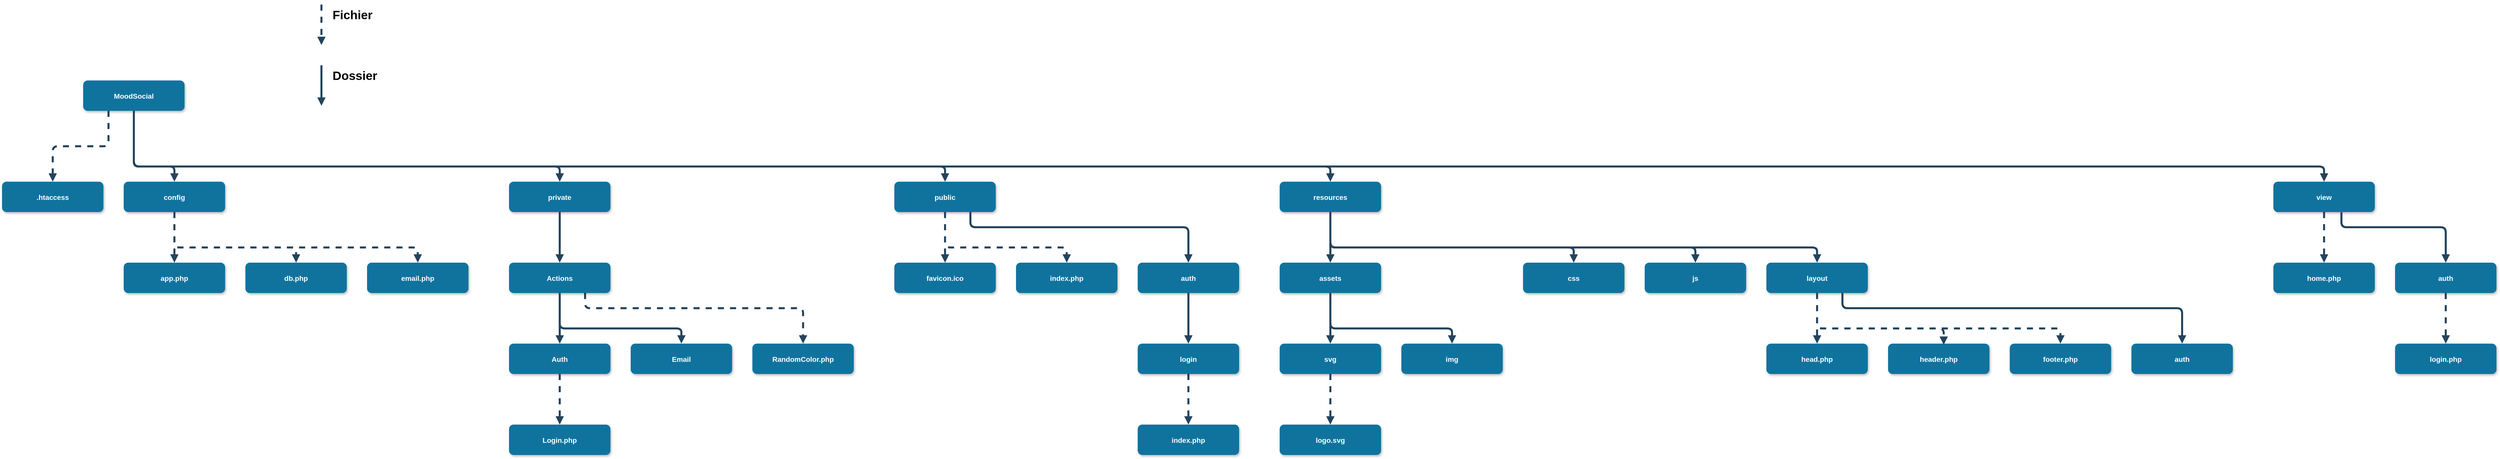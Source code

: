 <mxfile version="26.0.16">
  <diagram name="Page-1" id="97916047-d0de-89f5-080d-49f4d83e522f">
    <mxGraphModel dx="5185" dy="2995" grid="1" gridSize="10" guides="1" tooltips="1" connect="1" arrows="1" fold="1" page="1" pageScale="1.5" pageWidth="1169" pageHeight="827" background="none" math="0" shadow="0">
      <root>
        <mxCell id="0" />
        <mxCell id="1" parent="0" />
        <mxCell id="2" value="MoodSocial" style="rounded=1;fillColor=#10739E;strokeColor=none;shadow=1;gradientColor=none;fontStyle=1;fontColor=#FFFFFF;fontSize=14;" parent="1" vertex="1">
          <mxGeometry x="520" y="350" width="200" height="60" as="geometry" />
        </mxCell>
        <mxCell id="ibaPYq17Of_60Ao_4P2H-57" value="" style="edgeStyle=elbowEdgeStyle;elbow=vertical;strokeWidth=4;endArrow=block;endFill=1;fontStyle=1;dashed=1;strokeColor=#23445D;entryX=0.5;entryY=0;entryDx=0;entryDy=0;exitX=0.75;exitY=1;exitDx=0;exitDy=0;" edge="1" parent="1" source="ibaPYq17Of_60Ao_4P2H-80" target="ibaPYq17Of_60Ao_4P2H-86">
          <mxGeometry x="22" y="165.5" width="100" height="100" as="geometry">
            <mxPoint x="1939.41" y="770" as="sourcePoint" />
            <mxPoint x="1939.41" y="850" as="targetPoint" />
            <Array as="points">
              <mxPoint x="1929.41" y="800" />
            </Array>
          </mxGeometry>
        </mxCell>
        <mxCell id="ibaPYq17Of_60Ao_4P2H-58" value="" style="edgeStyle=elbowEdgeStyle;elbow=vertical;strokeWidth=4;endArrow=block;endFill=1;fontStyle=1;strokeColor=#23445D;entryX=0.5;entryY=0;entryDx=0;entryDy=0;exitX=0.5;exitY=1;exitDx=0;exitDy=0;" edge="1" parent="1" source="2" target="ibaPYq17Of_60Ao_4P2H-59">
          <mxGeometry x="22" y="165.5" width="100" height="100" as="geometry">
            <mxPoint x="939.41" y="460" as="sourcePoint" />
            <mxPoint x="939.41" y="540" as="targetPoint" />
            <Array as="points">
              <mxPoint x="1030" y="520" />
            </Array>
          </mxGeometry>
        </mxCell>
        <mxCell id="ibaPYq17Of_60Ao_4P2H-59" value="private" style="rounded=1;fillColor=#10739E;strokeColor=none;shadow=1;gradientColor=none;fontStyle=1;fontColor=#FFFFFF;fontSize=14;" vertex="1" parent="1">
          <mxGeometry x="1360" y="550" width="200" height="60" as="geometry" />
        </mxCell>
        <mxCell id="ibaPYq17Of_60Ao_4P2H-60" value="config" style="rounded=1;fillColor=#10739E;strokeColor=none;shadow=1;gradientColor=none;fontStyle=1;fontColor=#FFFFFF;fontSize=14;" vertex="1" parent="1">
          <mxGeometry x="600" y="550" width="200" height="60" as="geometry" />
        </mxCell>
        <mxCell id="ibaPYq17Of_60Ao_4P2H-61" value=".htaccess" style="rounded=1;fillColor=#10739E;strokeColor=none;shadow=1;gradientColor=none;fontStyle=1;fontColor=#FFFFFF;fontSize=14;" vertex="1" parent="1">
          <mxGeometry x="360" y="550" width="200" height="60" as="geometry" />
        </mxCell>
        <mxCell id="ibaPYq17Of_60Ao_4P2H-63" value="public" style="rounded=1;fillColor=#10739E;strokeColor=none;shadow=1;gradientColor=none;fontStyle=1;fontColor=#FFFFFF;fontSize=14;" vertex="1" parent="1">
          <mxGeometry x="2120" y="550" width="200" height="60" as="geometry" />
        </mxCell>
        <mxCell id="ibaPYq17Of_60Ao_4P2H-64" value="" style="edgeStyle=elbowEdgeStyle;elbow=vertical;strokeWidth=4;endArrow=block;endFill=1;fontStyle=1;dashed=1;strokeColor=#23445D;entryX=0.5;entryY=0;entryDx=0;entryDy=0;exitX=0.25;exitY=1;exitDx=0;exitDy=0;" edge="1" parent="1" source="2" target="ibaPYq17Of_60Ao_4P2H-61">
          <mxGeometry x="22" y="165.5" width="100" height="100" as="geometry">
            <mxPoint x="550" y="410" as="sourcePoint" />
            <mxPoint x="550" y="490" as="targetPoint" />
            <Array as="points">
              <mxPoint x="520" y="480" />
            </Array>
          </mxGeometry>
        </mxCell>
        <mxCell id="ibaPYq17Of_60Ao_4P2H-65" value="" style="edgeStyle=elbowEdgeStyle;elbow=vertical;strokeWidth=4;endArrow=block;endFill=1;fontStyle=1;strokeColor=#23445D;exitX=0.5;exitY=1;exitDx=0;exitDy=0;entryX=0.5;entryY=0;entryDx=0;entryDy=0;" edge="1" parent="1" source="2" target="ibaPYq17Of_60Ao_4P2H-60">
          <mxGeometry x="22" y="165.5" width="100" height="100" as="geometry">
            <mxPoint x="660" y="440" as="sourcePoint" />
            <mxPoint x="660" y="520" as="targetPoint" />
            <Array as="points">
              <mxPoint x="660" y="520" />
            </Array>
          </mxGeometry>
        </mxCell>
        <mxCell id="ibaPYq17Of_60Ao_4P2H-66" value="" style="edgeStyle=elbowEdgeStyle;elbow=vertical;strokeWidth=4;endArrow=block;endFill=1;fontStyle=1;strokeColor=#23445D;" edge="1" parent="1">
          <mxGeometry x="22" y="165.5" width="100" height="100" as="geometry">
            <mxPoint x="990" y="320" as="sourcePoint" />
            <mxPoint x="990" y="400" as="targetPoint" />
          </mxGeometry>
        </mxCell>
        <mxCell id="ibaPYq17Of_60Ao_4P2H-67" value="" style="edgeStyle=elbowEdgeStyle;elbow=vertical;strokeWidth=4;endArrow=block;endFill=1;fontStyle=1;strokeColor=#23445D;entryX=0.5;entryY=0;entryDx=0;entryDy=0;exitX=0.5;exitY=1;exitDx=0;exitDy=0;" edge="1" parent="1" source="2" target="ibaPYq17Of_60Ao_4P2H-63">
          <mxGeometry x="22" y="165.5" width="100" height="100" as="geometry">
            <mxPoint x="1179.41" y="460" as="sourcePoint" />
            <mxPoint x="1179.41" y="540" as="targetPoint" />
            <Array as="points">
              <mxPoint x="1400" y="520" />
            </Array>
          </mxGeometry>
        </mxCell>
        <mxCell id="ibaPYq17Of_60Ao_4P2H-69" value="resources" style="rounded=1;fillColor=#10739E;strokeColor=none;shadow=1;gradientColor=none;fontStyle=1;fontColor=#FFFFFF;fontSize=14;" vertex="1" parent="1">
          <mxGeometry x="2880" y="550" width="200" height="60" as="geometry" />
        </mxCell>
        <mxCell id="ibaPYq17Of_60Ao_4P2H-70" value="view" style="rounded=1;fillColor=#10739E;strokeColor=none;shadow=1;gradientColor=none;fontStyle=1;fontColor=#FFFFFF;fontSize=14;" vertex="1" parent="1">
          <mxGeometry x="4840" y="550" width="200" height="60" as="geometry" />
        </mxCell>
        <mxCell id="ibaPYq17Of_60Ao_4P2H-71" value="" style="edgeStyle=elbowEdgeStyle;elbow=vertical;strokeWidth=4;endArrow=block;endFill=1;fontStyle=1;strokeColor=#23445D;entryX=0.5;entryY=0;entryDx=0;entryDy=0;exitX=0.5;exitY=1;exitDx=0;exitDy=0;" edge="1" parent="1" source="2" target="ibaPYq17Of_60Ao_4P2H-69">
          <mxGeometry x="22" y="165.5" width="100" height="100" as="geometry">
            <mxPoint x="880" y="380" as="sourcePoint" />
            <mxPoint x="1440" y="520" as="targetPoint" />
            <Array as="points">
              <mxPoint x="1790" y="520" />
            </Array>
          </mxGeometry>
        </mxCell>
        <mxCell id="ibaPYq17Of_60Ao_4P2H-72" value="" style="edgeStyle=elbowEdgeStyle;elbow=vertical;strokeWidth=4;endArrow=block;endFill=1;fontStyle=1;strokeColor=#23445D;entryX=0.5;entryY=0;entryDx=0;entryDy=0;exitX=0.5;exitY=1;exitDx=0;exitDy=0;" edge="1" parent="1" source="2" target="ibaPYq17Of_60Ao_4P2H-70">
          <mxGeometry x="22" y="165.5" width="100" height="100" as="geometry">
            <mxPoint x="860" y="400" as="sourcePoint" />
            <mxPoint x="1660" y="540" as="targetPoint" />
            <Array as="points">
              <mxPoint x="2240" y="520" />
            </Array>
          </mxGeometry>
        </mxCell>
        <mxCell id="ibaPYq17Of_60Ao_4P2H-74" value="" style="edgeStyle=elbowEdgeStyle;elbow=vertical;strokeWidth=4;endArrow=block;endFill=1;fontStyle=1;dashed=1;strokeColor=#23445D;exitX=0.5;exitY=1;exitDx=0;exitDy=0;entryX=0.5;entryY=0;entryDx=0;entryDy=0;" edge="1" parent="1" source="ibaPYq17Of_60Ao_4P2H-60" target="ibaPYq17Of_60Ao_4P2H-75">
          <mxGeometry x="22" y="165.5" width="100" height="100" as="geometry">
            <mxPoint x="699.41" y="630" as="sourcePoint" />
            <mxPoint x="699.41" y="710" as="targetPoint" />
            <Array as="points" />
          </mxGeometry>
        </mxCell>
        <mxCell id="ibaPYq17Of_60Ao_4P2H-75" value="app.php" style="rounded=1;fillColor=#10739E;strokeColor=none;shadow=1;gradientColor=none;fontStyle=1;fontColor=#FFFFFF;fontSize=14;" vertex="1" parent="1">
          <mxGeometry x="600" y="710" width="200" height="60" as="geometry" />
        </mxCell>
        <mxCell id="ibaPYq17Of_60Ao_4P2H-76" value="db.php" style="rounded=1;fillColor=#10739E;strokeColor=none;shadow=1;gradientColor=none;fontStyle=1;fontColor=#FFFFFF;fontSize=14;" vertex="1" parent="1">
          <mxGeometry x="840" y="710" width="200" height="60" as="geometry" />
        </mxCell>
        <mxCell id="ibaPYq17Of_60Ao_4P2H-77" value="" style="edgeStyle=elbowEdgeStyle;elbow=vertical;strokeWidth=4;endArrow=block;endFill=1;fontStyle=1;dashed=1;strokeColor=#23445D;exitX=0.5;exitY=1;exitDx=0;exitDy=0;entryX=0.5;entryY=0;entryDx=0;entryDy=0;" edge="1" parent="1" source="ibaPYq17Of_60Ao_4P2H-60" target="ibaPYq17Of_60Ao_4P2H-76">
          <mxGeometry x="22" y="165.5" width="100" height="100" as="geometry">
            <mxPoint x="939.41" y="600" as="sourcePoint" />
            <mxPoint x="939.41" y="700" as="targetPoint" />
            <Array as="points">
              <mxPoint x="820" y="680" />
            </Array>
          </mxGeometry>
        </mxCell>
        <mxCell id="ibaPYq17Of_60Ao_4P2H-78" value="" style="edgeStyle=elbowEdgeStyle;elbow=vertical;strokeWidth=4;endArrow=block;endFill=1;fontStyle=1;dashed=1;strokeColor=#23445D;exitX=0.5;exitY=1;exitDx=0;exitDy=0;entryX=0.5;entryY=0;entryDx=0;entryDy=0;" edge="1" parent="1" source="ibaPYq17Of_60Ao_4P2H-60" target="ibaPYq17Of_60Ao_4P2H-79">
          <mxGeometry x="22" y="165.5" width="100" height="100" as="geometry">
            <mxPoint x="950" y="600" as="sourcePoint" />
            <mxPoint x="1190" y="700" as="targetPoint" />
            <Array as="points">
              <mxPoint x="940" y="680" />
            </Array>
          </mxGeometry>
        </mxCell>
        <mxCell id="ibaPYq17Of_60Ao_4P2H-79" value="email.php" style="rounded=1;fillColor=#10739E;strokeColor=none;shadow=1;gradientColor=none;fontStyle=1;fontColor=#FFFFFF;fontSize=14;" vertex="1" parent="1">
          <mxGeometry x="1080" y="710" width="200" height="60" as="geometry" />
        </mxCell>
        <mxCell id="ibaPYq17Of_60Ao_4P2H-80" value="Actions" style="rounded=1;fillColor=#10739E;strokeColor=none;shadow=1;gradientColor=none;fontStyle=1;fontColor=#FFFFFF;fontSize=14;" vertex="1" parent="1">
          <mxGeometry x="1360" y="710" width="200" height="60" as="geometry" />
        </mxCell>
        <mxCell id="ibaPYq17Of_60Ao_4P2H-81" value="" style="edgeStyle=elbowEdgeStyle;elbow=vertical;strokeWidth=4;endArrow=block;endFill=1;fontStyle=1;strokeColor=#23445D;exitX=0.5;exitY=1;exitDx=0;exitDy=0;entryX=0.5;entryY=0;entryDx=0;entryDy=0;" edge="1" parent="1" source="ibaPYq17Of_60Ao_4P2H-59" target="ibaPYq17Of_60Ao_4P2H-80">
          <mxGeometry x="22" y="165.5" width="100" height="100" as="geometry">
            <mxPoint x="1459.41" y="630" as="sourcePoint" />
            <mxPoint x="1459.41" y="710" as="targetPoint" />
          </mxGeometry>
        </mxCell>
        <mxCell id="ibaPYq17Of_60Ao_4P2H-82" value="Auth" style="rounded=1;fillColor=#10739E;strokeColor=none;shadow=1;gradientColor=none;fontStyle=1;fontColor=#FFFFFF;fontSize=14;" vertex="1" parent="1">
          <mxGeometry x="1360" y="870" width="200" height="60" as="geometry" />
        </mxCell>
        <mxCell id="ibaPYq17Of_60Ao_4P2H-83" value="" style="edgeStyle=elbowEdgeStyle;elbow=vertical;strokeWidth=4;endArrow=block;endFill=1;fontStyle=1;strokeColor=#23445D;exitX=0.5;exitY=1;exitDx=0;exitDy=0;entryX=0.5;entryY=0;entryDx=0;entryDy=0;" edge="1" parent="1" target="ibaPYq17Of_60Ao_4P2H-82" source="ibaPYq17Of_60Ao_4P2H-80">
          <mxGeometry x="22" y="165.5" width="100" height="100" as="geometry">
            <mxPoint x="1460" y="750" as="sourcePoint" />
            <mxPoint x="1459.41" y="870" as="targetPoint" />
          </mxGeometry>
        </mxCell>
        <mxCell id="ibaPYq17Of_60Ao_4P2H-84" value="Email" style="rounded=1;fillColor=#10739E;strokeColor=none;shadow=1;gradientColor=none;fontStyle=1;fontColor=#FFFFFF;fontSize=14;" vertex="1" parent="1">
          <mxGeometry x="1600" y="870" width="200" height="60" as="geometry" />
        </mxCell>
        <mxCell id="ibaPYq17Of_60Ao_4P2H-85" value="" style="edgeStyle=elbowEdgeStyle;elbow=vertical;strokeWidth=4;endArrow=block;endFill=1;fontStyle=1;strokeColor=#23445D;exitX=0.5;exitY=1;exitDx=0;exitDy=0;entryX=0.5;entryY=0;entryDx=0;entryDy=0;" edge="1" parent="1" source="ibaPYq17Of_60Ao_4P2H-80" target="ibaPYq17Of_60Ao_4P2H-84">
          <mxGeometry x="22" y="165.5" width="100" height="100" as="geometry">
            <mxPoint x="1699.41" y="760" as="sourcePoint" />
            <mxPoint x="1699.41" y="860" as="targetPoint" />
            <Array as="points">
              <mxPoint x="1580" y="840" />
            </Array>
          </mxGeometry>
        </mxCell>
        <mxCell id="ibaPYq17Of_60Ao_4P2H-86" value="RandomColor.php" style="rounded=1;fillColor=#10739E;strokeColor=none;shadow=1;gradientColor=none;fontStyle=1;fontColor=#FFFFFF;fontSize=14;" vertex="1" parent="1">
          <mxGeometry x="1840" y="870" width="200" height="60" as="geometry" />
        </mxCell>
        <mxCell id="ibaPYq17Of_60Ao_4P2H-87" value="" style="edgeStyle=elbowEdgeStyle;elbow=vertical;strokeWidth=4;endArrow=block;endFill=1;fontStyle=1;dashed=1;strokeColor=#23445D;" edge="1" parent="1">
          <mxGeometry x="22" y="165.5" width="100" height="100" as="geometry">
            <mxPoint x="990" y="200" as="sourcePoint" />
            <mxPoint x="990" y="280" as="targetPoint" />
            <Array as="points">
              <mxPoint x="980" y="230" />
            </Array>
          </mxGeometry>
        </mxCell>
        <mxCell id="ibaPYq17Of_60Ao_4P2H-89" value="Login.php" style="rounded=1;fillColor=#10739E;strokeColor=none;shadow=1;gradientColor=none;fontStyle=1;fontColor=#FFFFFF;fontSize=14;" vertex="1" parent="1">
          <mxGeometry x="1360" y="1030" width="200" height="60" as="geometry" />
        </mxCell>
        <mxCell id="ibaPYq17Of_60Ao_4P2H-90" value="" style="edgeStyle=elbowEdgeStyle;elbow=vertical;strokeWidth=4;endArrow=block;endFill=1;fontStyle=1;dashed=1;strokeColor=#23445D;entryX=0.5;entryY=0;entryDx=0;entryDy=0;exitX=0.5;exitY=1;exitDx=0;exitDy=0;" edge="1" parent="1" source="ibaPYq17Of_60Ao_4P2H-82" target="ibaPYq17Of_60Ao_4P2H-89">
          <mxGeometry x="22" y="165.5" width="100" height="100" as="geometry">
            <mxPoint x="1470" y="960" as="sourcePoint" />
            <mxPoint x="1900" y="1060" as="targetPoint" />
            <Array as="points">
              <mxPoint x="1500" y="980" />
            </Array>
          </mxGeometry>
        </mxCell>
        <mxCell id="ibaPYq17Of_60Ao_4P2H-91" value="favicon.ico" style="rounded=1;fillColor=#10739E;strokeColor=none;shadow=1;gradientColor=none;fontStyle=1;fontColor=#FFFFFF;fontSize=14;" vertex="1" parent="1">
          <mxGeometry x="2120" y="710" width="200" height="60" as="geometry" />
        </mxCell>
        <mxCell id="ibaPYq17Of_60Ao_4P2H-92" value="" style="edgeStyle=elbowEdgeStyle;elbow=vertical;strokeWidth=4;endArrow=block;endFill=1;fontStyle=1;dashed=1;strokeColor=#23445D;entryX=0.5;entryY=0;entryDx=0;entryDy=0;exitX=0.5;exitY=1;exitDx=0;exitDy=0;" edge="1" parent="1" source="ibaPYq17Of_60Ao_4P2H-63" target="ibaPYq17Of_60Ao_4P2H-91">
          <mxGeometry x="22" y="165.5" width="100" height="100" as="geometry">
            <mxPoint x="2230" y="610" as="sourcePoint" />
            <mxPoint x="2230" y="710" as="targetPoint" />
            <Array as="points">
              <mxPoint x="2270" y="660" />
            </Array>
          </mxGeometry>
        </mxCell>
        <mxCell id="ibaPYq17Of_60Ao_4P2H-93" value="index.php" style="rounded=1;fillColor=#10739E;strokeColor=none;shadow=1;gradientColor=none;fontStyle=1;fontColor=#FFFFFF;fontSize=14;" vertex="1" parent="1">
          <mxGeometry x="2360" y="710" width="200" height="60" as="geometry" />
        </mxCell>
        <mxCell id="ibaPYq17Of_60Ao_4P2H-94" value="" style="edgeStyle=elbowEdgeStyle;elbow=vertical;strokeWidth=4;endArrow=block;endFill=1;fontStyle=1;dashed=1;strokeColor=#23445D;entryX=0.5;entryY=0;entryDx=0;entryDy=0;exitX=0.5;exitY=1;exitDx=0;exitDy=0;" edge="1" parent="1" source="ibaPYq17Of_60Ao_4P2H-63" target="ibaPYq17Of_60Ao_4P2H-93">
          <mxGeometry x="22" y="165.5" width="100" height="100" as="geometry">
            <mxPoint x="2459.41" y="600" as="sourcePoint" />
            <mxPoint x="2459.41" y="700" as="targetPoint" />
            <Array as="points">
              <mxPoint x="2340" y="680" />
            </Array>
          </mxGeometry>
        </mxCell>
        <mxCell id="ibaPYq17Of_60Ao_4P2H-95" value="auth" style="rounded=1;fillColor=#10739E;strokeColor=none;shadow=1;gradientColor=none;fontStyle=1;fontColor=#FFFFFF;fontSize=14;" vertex="1" parent="1">
          <mxGeometry x="2600" y="710" width="200" height="60" as="geometry" />
        </mxCell>
        <mxCell id="ibaPYq17Of_60Ao_4P2H-96" value="index.php" style="rounded=1;fillColor=#10739E;strokeColor=none;shadow=1;gradientColor=none;fontStyle=1;fontColor=#FFFFFF;fontSize=14;" vertex="1" parent="1">
          <mxGeometry x="2600" y="1030" width="200" height="60" as="geometry" />
        </mxCell>
        <mxCell id="ibaPYq17Of_60Ao_4P2H-97" value="" style="edgeStyle=elbowEdgeStyle;elbow=vertical;strokeWidth=4;endArrow=block;endFill=1;fontStyle=1;dashed=1;strokeColor=#23445D;entryX=0.5;entryY=0;entryDx=0;entryDy=0;exitX=0.5;exitY=1;exitDx=0;exitDy=0;" edge="1" parent="1" source="ibaPYq17Of_60Ao_4P2H-100" target="ibaPYq17Of_60Ao_4P2H-96">
          <mxGeometry x="22" y="165.5" width="100" height="100" as="geometry">
            <mxPoint x="2760" y="980" as="sourcePoint" />
            <mxPoint x="2710" y="880" as="targetPoint" />
            <Array as="points">
              <mxPoint x="2720" y="970" />
            </Array>
          </mxGeometry>
        </mxCell>
        <mxCell id="ibaPYq17Of_60Ao_4P2H-98" value="" style="edgeStyle=elbowEdgeStyle;elbow=vertical;strokeWidth=4;endArrow=block;endFill=1;fontStyle=1;strokeColor=#23445D;entryX=0.5;entryY=0;entryDx=0;entryDy=0;exitX=0.75;exitY=1;exitDx=0;exitDy=0;" edge="1" parent="1" source="ibaPYq17Of_60Ao_4P2H-63" target="ibaPYq17Of_60Ao_4P2H-95">
          <mxGeometry x="22" y="165.5" width="100" height="100" as="geometry">
            <mxPoint x="2680" y="600" as="sourcePoint" />
            <mxPoint x="2680" y="680" as="targetPoint" />
            <Array as="points">
              <mxPoint x="2480" y="640" />
            </Array>
          </mxGeometry>
        </mxCell>
        <mxCell id="ibaPYq17Of_60Ao_4P2H-99" value="" style="edgeStyle=elbowEdgeStyle;elbow=vertical;strokeWidth=4;endArrow=block;endFill=1;fontStyle=1;strokeColor=#23445D;entryX=0.5;entryY=0;entryDx=0;entryDy=0;exitX=0.5;exitY=1;exitDx=0;exitDy=0;" edge="1" parent="1" source="ibaPYq17Of_60Ao_4P2H-95" target="ibaPYq17Of_60Ao_4P2H-100">
          <mxGeometry x="22" y="165.5" width="100" height="100" as="geometry">
            <mxPoint x="2690" y="780" as="sourcePoint" />
            <mxPoint x="3120" y="880" as="targetPoint" />
            <Array as="points">
              <mxPoint x="2700" y="820" />
            </Array>
          </mxGeometry>
        </mxCell>
        <mxCell id="ibaPYq17Of_60Ao_4P2H-100" value="login" style="rounded=1;fillColor=#10739E;strokeColor=none;shadow=1;gradientColor=none;fontStyle=1;fontColor=#FFFFFF;fontSize=14;" vertex="1" parent="1">
          <mxGeometry x="2600" y="870" width="200" height="60" as="geometry" />
        </mxCell>
        <mxCell id="ibaPYq17Of_60Ao_4P2H-101" value="" style="edgeStyle=elbowEdgeStyle;elbow=vertical;strokeWidth=4;endArrow=block;endFill=1;fontStyle=1;strokeColor=#23445D;entryX=0.5;entryY=0;entryDx=0;entryDy=0;exitX=0.5;exitY=1;exitDx=0;exitDy=0;" edge="1" parent="1" source="ibaPYq17Of_60Ao_4P2H-69" target="ibaPYq17Of_60Ao_4P2H-102">
          <mxGeometry x="22" y="165.5" width="100" height="100" as="geometry">
            <mxPoint x="2980" y="620" as="sourcePoint" />
            <mxPoint x="3410" y="720" as="targetPoint" />
            <Array as="points">
              <mxPoint x="3020" y="670" />
            </Array>
          </mxGeometry>
        </mxCell>
        <mxCell id="ibaPYq17Of_60Ao_4P2H-102" value="assets" style="rounded=1;fillColor=#10739E;strokeColor=none;shadow=1;gradientColor=none;fontStyle=1;fontColor=#FFFFFF;fontSize=14;" vertex="1" parent="1">
          <mxGeometry x="2880" y="710" width="200" height="60" as="geometry" />
        </mxCell>
        <mxCell id="ibaPYq17Of_60Ao_4P2H-103" value="css" style="rounded=1;fillColor=#10739E;strokeColor=none;shadow=1;gradientColor=none;fontStyle=1;fontColor=#FFFFFF;fontSize=14;" vertex="1" parent="1">
          <mxGeometry x="3360" y="710" width="200" height="60" as="geometry" />
        </mxCell>
        <mxCell id="ibaPYq17Of_60Ao_4P2H-104" value="js" style="rounded=1;fillColor=#10739E;strokeColor=none;shadow=1;gradientColor=none;fontStyle=1;fontColor=#FFFFFF;fontSize=14;" vertex="1" parent="1">
          <mxGeometry x="3600" y="710" width="200" height="60" as="geometry" />
        </mxCell>
        <mxCell id="ibaPYq17Of_60Ao_4P2H-105" value="layout" style="rounded=1;fillColor=#10739E;strokeColor=none;shadow=1;gradientColor=none;fontStyle=1;fontColor=#FFFFFF;fontSize=14;" vertex="1" parent="1">
          <mxGeometry x="3840" y="710" width="200" height="60" as="geometry" />
        </mxCell>
        <mxCell id="ibaPYq17Of_60Ao_4P2H-106" value="" style="edgeStyle=elbowEdgeStyle;elbow=vertical;strokeWidth=4;endArrow=block;endFill=1;fontStyle=1;strokeColor=#23445D;entryX=0.5;entryY=0;entryDx=0;entryDy=0;exitX=0.5;exitY=1;exitDx=0;exitDy=0;" edge="1" parent="1" source="ibaPYq17Of_60Ao_4P2H-69" target="ibaPYq17Of_60Ao_4P2H-103">
          <mxGeometry x="22" y="165.5" width="100" height="100" as="geometry">
            <mxPoint x="3230" y="600" as="sourcePoint" />
            <mxPoint x="3230" y="700" as="targetPoint" />
            <Array as="points">
              <mxPoint x="3210" y="680" />
            </Array>
          </mxGeometry>
        </mxCell>
        <mxCell id="ibaPYq17Of_60Ao_4P2H-107" value="" style="edgeStyle=elbowEdgeStyle;elbow=vertical;strokeWidth=4;endArrow=block;endFill=1;fontStyle=1;strokeColor=#23445D;entryX=0.5;entryY=0;entryDx=0;entryDy=0;exitX=0.5;exitY=1;exitDx=0;exitDy=0;" edge="1" parent="1" source="ibaPYq17Of_60Ao_4P2H-69" target="ibaPYq17Of_60Ao_4P2H-104">
          <mxGeometry x="22" y="165.5" width="100" height="100" as="geometry">
            <mxPoint x="3220" y="600" as="sourcePoint" />
            <mxPoint x="3460" y="700" as="targetPoint" />
            <Array as="points">
              <mxPoint x="3340" y="680" />
            </Array>
          </mxGeometry>
        </mxCell>
        <mxCell id="ibaPYq17Of_60Ao_4P2H-108" value="" style="edgeStyle=elbowEdgeStyle;elbow=vertical;strokeWidth=4;endArrow=block;endFill=1;fontStyle=1;strokeColor=#23445D;entryX=0.5;entryY=0;entryDx=0;entryDy=0;exitX=0.5;exitY=1;exitDx=0;exitDy=0;" edge="1" parent="1" source="ibaPYq17Of_60Ao_4P2H-69" target="ibaPYq17Of_60Ao_4P2H-105">
          <mxGeometry x="22" y="165.5" width="100" height="100" as="geometry">
            <mxPoint x="3210" y="570" as="sourcePoint" />
            <mxPoint x="3690" y="670" as="targetPoint" />
            <Array as="points">
              <mxPoint x="3450" y="680" />
            </Array>
          </mxGeometry>
        </mxCell>
        <mxCell id="ibaPYq17Of_60Ao_4P2H-109" value="svg" style="rounded=1;fillColor=#10739E;strokeColor=none;shadow=1;gradientColor=none;fontStyle=1;fontColor=#FFFFFF;fontSize=14;" vertex="1" parent="1">
          <mxGeometry x="2880" y="870" width="200" height="60" as="geometry" />
        </mxCell>
        <mxCell id="ibaPYq17Of_60Ao_4P2H-110" value="img" style="rounded=1;fillColor=#10739E;strokeColor=none;shadow=1;gradientColor=none;fontStyle=1;fontColor=#FFFFFF;fontSize=14;" vertex="1" parent="1">
          <mxGeometry x="3120" y="870" width="200" height="60" as="geometry" />
        </mxCell>
        <mxCell id="ibaPYq17Of_60Ao_4P2H-111" value="" style="edgeStyle=elbowEdgeStyle;elbow=vertical;strokeWidth=4;endArrow=block;endFill=1;fontStyle=1;strokeColor=#23445D;entryX=0.5;entryY=0;entryDx=0;entryDy=0;exitX=0.5;exitY=1;exitDx=0;exitDy=0;" edge="1" parent="1" source="ibaPYq17Of_60Ao_4P2H-102" target="ibaPYq17Of_60Ao_4P2H-109">
          <mxGeometry x="22" y="165.5" width="100" height="100" as="geometry">
            <mxPoint x="2970" y="790" as="sourcePoint" />
            <mxPoint x="2970" y="890" as="targetPoint" />
            <Array as="points">
              <mxPoint x="3010" y="850" />
            </Array>
          </mxGeometry>
        </mxCell>
        <mxCell id="ibaPYq17Of_60Ao_4P2H-112" value="" style="edgeStyle=elbowEdgeStyle;elbow=vertical;strokeWidth=4;endArrow=block;endFill=1;fontStyle=1;strokeColor=#23445D;entryX=0.5;entryY=0;entryDx=0;entryDy=0;exitX=0.5;exitY=1;exitDx=0;exitDy=0;" edge="1" parent="1" source="ibaPYq17Of_60Ao_4P2H-102" target="ibaPYq17Of_60Ao_4P2H-110">
          <mxGeometry x="22" y="165.5" width="100" height="100" as="geometry">
            <mxPoint x="3230" y="760" as="sourcePoint" />
            <mxPoint x="3230" y="860" as="targetPoint" />
            <Array as="points">
              <mxPoint x="3260" y="840" />
            </Array>
          </mxGeometry>
        </mxCell>
        <mxCell id="ibaPYq17Of_60Ao_4P2H-113" value="" style="edgeStyle=elbowEdgeStyle;elbow=vertical;strokeWidth=4;endArrow=block;endFill=1;fontStyle=1;dashed=1;strokeColor=#23445D;entryX=0.5;entryY=0;entryDx=0;entryDy=0;exitX=0.5;exitY=1;exitDx=0;exitDy=0;" edge="1" parent="1" source="ibaPYq17Of_60Ao_4P2H-109" target="ibaPYq17Of_60Ao_4P2H-114">
          <mxGeometry x="22" y="165.5" width="100" height="100" as="geometry">
            <mxPoint x="2970" y="940" as="sourcePoint" />
            <mxPoint x="2970" y="1040" as="targetPoint" />
            <Array as="points">
              <mxPoint x="2990" y="980" />
            </Array>
          </mxGeometry>
        </mxCell>
        <mxCell id="ibaPYq17Of_60Ao_4P2H-114" value="logo.svg" style="rounded=1;fillColor=#10739E;strokeColor=none;shadow=1;gradientColor=none;fontStyle=1;fontColor=#FFFFFF;fontSize=14;" vertex="1" parent="1">
          <mxGeometry x="2880" y="1030" width="200" height="60" as="geometry" />
        </mxCell>
        <mxCell id="ibaPYq17Of_60Ao_4P2H-115" value="header.php" style="rounded=1;fillColor=#10739E;strokeColor=none;shadow=1;gradientColor=none;fontStyle=1;fontColor=#FFFFFF;fontSize=14;" vertex="1" parent="1">
          <mxGeometry x="4080" y="870" width="200" height="60" as="geometry" />
        </mxCell>
        <mxCell id="ibaPYq17Of_60Ao_4P2H-116" value="footer.php" style="rounded=1;fillColor=#10739E;strokeColor=none;shadow=1;gradientColor=none;fontStyle=1;fontColor=#FFFFFF;fontSize=14;" vertex="1" parent="1">
          <mxGeometry x="4320" y="870" width="200" height="60" as="geometry" />
        </mxCell>
        <mxCell id="ibaPYq17Of_60Ao_4P2H-117" value="head.php" style="rounded=1;fillColor=#10739E;strokeColor=none;shadow=1;gradientColor=none;fontStyle=1;fontColor=#FFFFFF;fontSize=14;" vertex="1" parent="1">
          <mxGeometry x="3840" y="870" width="200" height="60" as="geometry" />
        </mxCell>
        <mxCell id="ibaPYq17Of_60Ao_4P2H-118" value="auth" style="rounded=1;fillColor=#10739E;strokeColor=none;shadow=1;gradientColor=none;fontStyle=1;fontColor=#FFFFFF;fontSize=14;" vertex="1" parent="1">
          <mxGeometry x="4560" y="870" width="200" height="60" as="geometry" />
        </mxCell>
        <mxCell id="ibaPYq17Of_60Ao_4P2H-119" value="" style="edgeStyle=elbowEdgeStyle;elbow=vertical;strokeWidth=4;endArrow=block;endFill=1;fontStyle=1;dashed=1;strokeColor=#23445D;entryX=0.5;entryY=0;entryDx=0;entryDy=0;exitX=0.5;exitY=1;exitDx=0;exitDy=0;" edge="1" parent="1" source="ibaPYq17Of_60Ao_4P2H-105" target="ibaPYq17Of_60Ao_4P2H-117">
          <mxGeometry x="22" y="165.5" width="100" height="100" as="geometry">
            <mxPoint x="3939.52" y="780" as="sourcePoint" />
            <mxPoint x="3939.52" y="880" as="targetPoint" />
            <Array as="points">
              <mxPoint x="3949.52" y="830" />
            </Array>
          </mxGeometry>
        </mxCell>
        <mxCell id="ibaPYq17Of_60Ao_4P2H-120" value="" style="edgeStyle=elbowEdgeStyle;elbow=vertical;strokeWidth=4;endArrow=block;endFill=1;fontStyle=1;dashed=1;strokeColor=#23445D;entryX=0.549;entryY=0.039;entryDx=0;entryDy=0;exitX=0.5;exitY=1;exitDx=0;exitDy=0;entryPerimeter=0;" edge="1" parent="1" source="ibaPYq17Of_60Ao_4P2H-105" target="ibaPYq17Of_60Ao_4P2H-115">
          <mxGeometry x="22" y="165.5" width="100" height="100" as="geometry">
            <mxPoint x="4190" y="740" as="sourcePoint" />
            <mxPoint x="4190" y="840" as="targetPoint" />
            <Array as="points">
              <mxPoint x="4050" y="840" />
            </Array>
          </mxGeometry>
        </mxCell>
        <mxCell id="ibaPYq17Of_60Ao_4P2H-121" value="" style="edgeStyle=elbowEdgeStyle;elbow=vertical;strokeWidth=4;endArrow=block;endFill=1;fontStyle=1;dashed=1;strokeColor=#23445D;entryX=0.5;entryY=0;entryDx=0;entryDy=0;exitX=0.5;exitY=1;exitDx=0;exitDy=0;" edge="1" parent="1" source="ibaPYq17Of_60Ao_4P2H-105" target="ibaPYq17Of_60Ao_4P2H-116">
          <mxGeometry x="22" y="165.5" width="100" height="100" as="geometry">
            <mxPoint x="3950" y="750" as="sourcePoint" />
            <mxPoint x="4430" y="850" as="targetPoint" />
            <Array as="points">
              <mxPoint x="4170" y="840" />
            </Array>
          </mxGeometry>
        </mxCell>
        <mxCell id="ibaPYq17Of_60Ao_4P2H-122" value="" style="edgeStyle=elbowEdgeStyle;elbow=vertical;strokeWidth=4;endArrow=block;endFill=1;fontStyle=1;strokeColor=#23445D;exitX=0.75;exitY=1;exitDx=0;exitDy=0;" edge="1" parent="1" source="ibaPYq17Of_60Ao_4P2H-105" target="ibaPYq17Of_60Ao_4P2H-118">
          <mxGeometry x="22" y="165.5" width="100" height="100" as="geometry">
            <mxPoint x="3980" y="790" as="sourcePoint" />
            <mxPoint x="4940" y="890" as="targetPoint" />
            <Array as="points">
              <mxPoint x="4450" y="800" />
            </Array>
          </mxGeometry>
        </mxCell>
        <mxCell id="ibaPYq17Of_60Ao_4P2H-124" value="home.php" style="rounded=1;fillColor=#10739E;strokeColor=none;shadow=1;gradientColor=none;fontStyle=1;fontColor=#FFFFFF;fontSize=14;" vertex="1" parent="1">
          <mxGeometry x="4840" y="710" width="200" height="60" as="geometry" />
        </mxCell>
        <mxCell id="ibaPYq17Of_60Ao_4P2H-125" value="" style="edgeStyle=elbowEdgeStyle;elbow=vertical;strokeWidth=4;endArrow=block;endFill=1;fontStyle=1;dashed=1;strokeColor=#23445D;entryX=0.5;entryY=0;entryDx=0;entryDy=0;exitX=0.5;exitY=1;exitDx=0;exitDy=0;" edge="1" parent="1" source="ibaPYq17Of_60Ao_4P2H-70" target="ibaPYq17Of_60Ao_4P2H-124">
          <mxGeometry x="22" y="165.5" width="100" height="100" as="geometry">
            <mxPoint x="4870" y="630" as="sourcePoint" />
            <mxPoint x="4870" y="730" as="targetPoint" />
            <Array as="points">
              <mxPoint x="4879.52" y="690" />
            </Array>
          </mxGeometry>
        </mxCell>
        <mxCell id="ibaPYq17Of_60Ao_4P2H-126" value="auth" style="rounded=1;fillColor=#10739E;strokeColor=none;shadow=1;gradientColor=none;fontStyle=1;fontColor=#FFFFFF;fontSize=14;" vertex="1" parent="1">
          <mxGeometry x="5080" y="710" width="200" height="60" as="geometry" />
        </mxCell>
        <mxCell id="ibaPYq17Of_60Ao_4P2H-127" value="" style="edgeStyle=elbowEdgeStyle;elbow=vertical;strokeWidth=4;endArrow=block;endFill=1;fontStyle=1;strokeColor=#23445D;exitX=0.671;exitY=1.007;exitDx=0;exitDy=0;exitPerimeter=0;entryX=0.5;entryY=0;entryDx=0;entryDy=0;" edge="1" parent="1" source="ibaPYq17Of_60Ao_4P2H-70" target="ibaPYq17Of_60Ao_4P2H-126">
          <mxGeometry x="22" y="165.5" width="100" height="100" as="geometry">
            <mxPoint x="5090" y="630" as="sourcePoint" />
            <mxPoint x="5760" y="730" as="targetPoint" />
            <Array as="points">
              <mxPoint x="5190" y="640" />
            </Array>
          </mxGeometry>
        </mxCell>
        <mxCell id="ibaPYq17Of_60Ao_4P2H-128" value="login.php" style="rounded=1;fillColor=#10739E;strokeColor=none;shadow=1;gradientColor=none;fontStyle=1;fontColor=#FFFFFF;fontSize=14;" vertex="1" parent="1">
          <mxGeometry x="5080" y="870" width="200" height="60" as="geometry" />
        </mxCell>
        <mxCell id="ibaPYq17Of_60Ao_4P2H-129" value="" style="edgeStyle=elbowEdgeStyle;elbow=vertical;strokeWidth=4;endArrow=block;endFill=1;fontStyle=1;dashed=1;strokeColor=#23445D;entryX=0.5;entryY=0;entryDx=0;entryDy=0;exitX=0.5;exitY=1;exitDx=0;exitDy=0;" edge="1" parent="1" source="ibaPYq17Of_60Ao_4P2H-126" target="ibaPYq17Of_60Ao_4P2H-128">
          <mxGeometry x="22" y="165.5" width="100" height="100" as="geometry">
            <mxPoint x="5179.29" y="780" as="sourcePoint" />
            <mxPoint x="5179.29" y="880" as="targetPoint" />
            <Array as="points">
              <mxPoint x="5118.81" y="860" />
            </Array>
          </mxGeometry>
        </mxCell>
        <mxCell id="ibaPYq17Of_60Ao_4P2H-132" value="&lt;h1 style=&quot;margin-top: 0px;&quot;&gt;Fichier&lt;/h1&gt;" style="text;html=1;whiteSpace=wrap;overflow=hidden;rounded=0;" vertex="1" parent="1">
          <mxGeometry x="1010" y="200" width="180" height="40" as="geometry" />
        </mxCell>
        <mxCell id="ibaPYq17Of_60Ao_4P2H-133" value="&lt;h1 style=&quot;margin-top: 0px;&quot;&gt;Dossier&lt;/h1&gt;" style="text;html=1;whiteSpace=wrap;overflow=hidden;rounded=0;" vertex="1" parent="1">
          <mxGeometry x="1010" y="320" width="180" height="40" as="geometry" />
        </mxCell>
      </root>
    </mxGraphModel>
  </diagram>
</mxfile>
